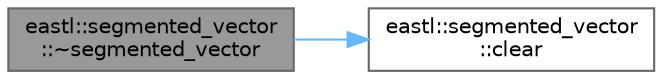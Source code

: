 digraph "eastl::segmented_vector::~segmented_vector"
{
 // LATEX_PDF_SIZE
  bgcolor="transparent";
  edge [fontname=Helvetica,fontsize=10,labelfontname=Helvetica,labelfontsize=10];
  node [fontname=Helvetica,fontsize=10,shape=box,height=0.2,width=0.4];
  rankdir="LR";
  Node1 [id="Node000001",label="eastl::segmented_vector\l::~segmented_vector",height=0.2,width=0.4,color="gray40", fillcolor="grey60", style="filled", fontcolor="black",tooltip=" "];
  Node1 -> Node2 [id="edge2_Node000001_Node000002",color="steelblue1",style="solid",tooltip=" "];
  Node2 [id="Node000002",label="eastl::segmented_vector\l::clear",height=0.2,width=0.4,color="grey40", fillcolor="white", style="filled",URL="$classeastl_1_1segmented__vector.html#a99722fec9850cb86582a91266101a42f",tooltip=" "];
}
